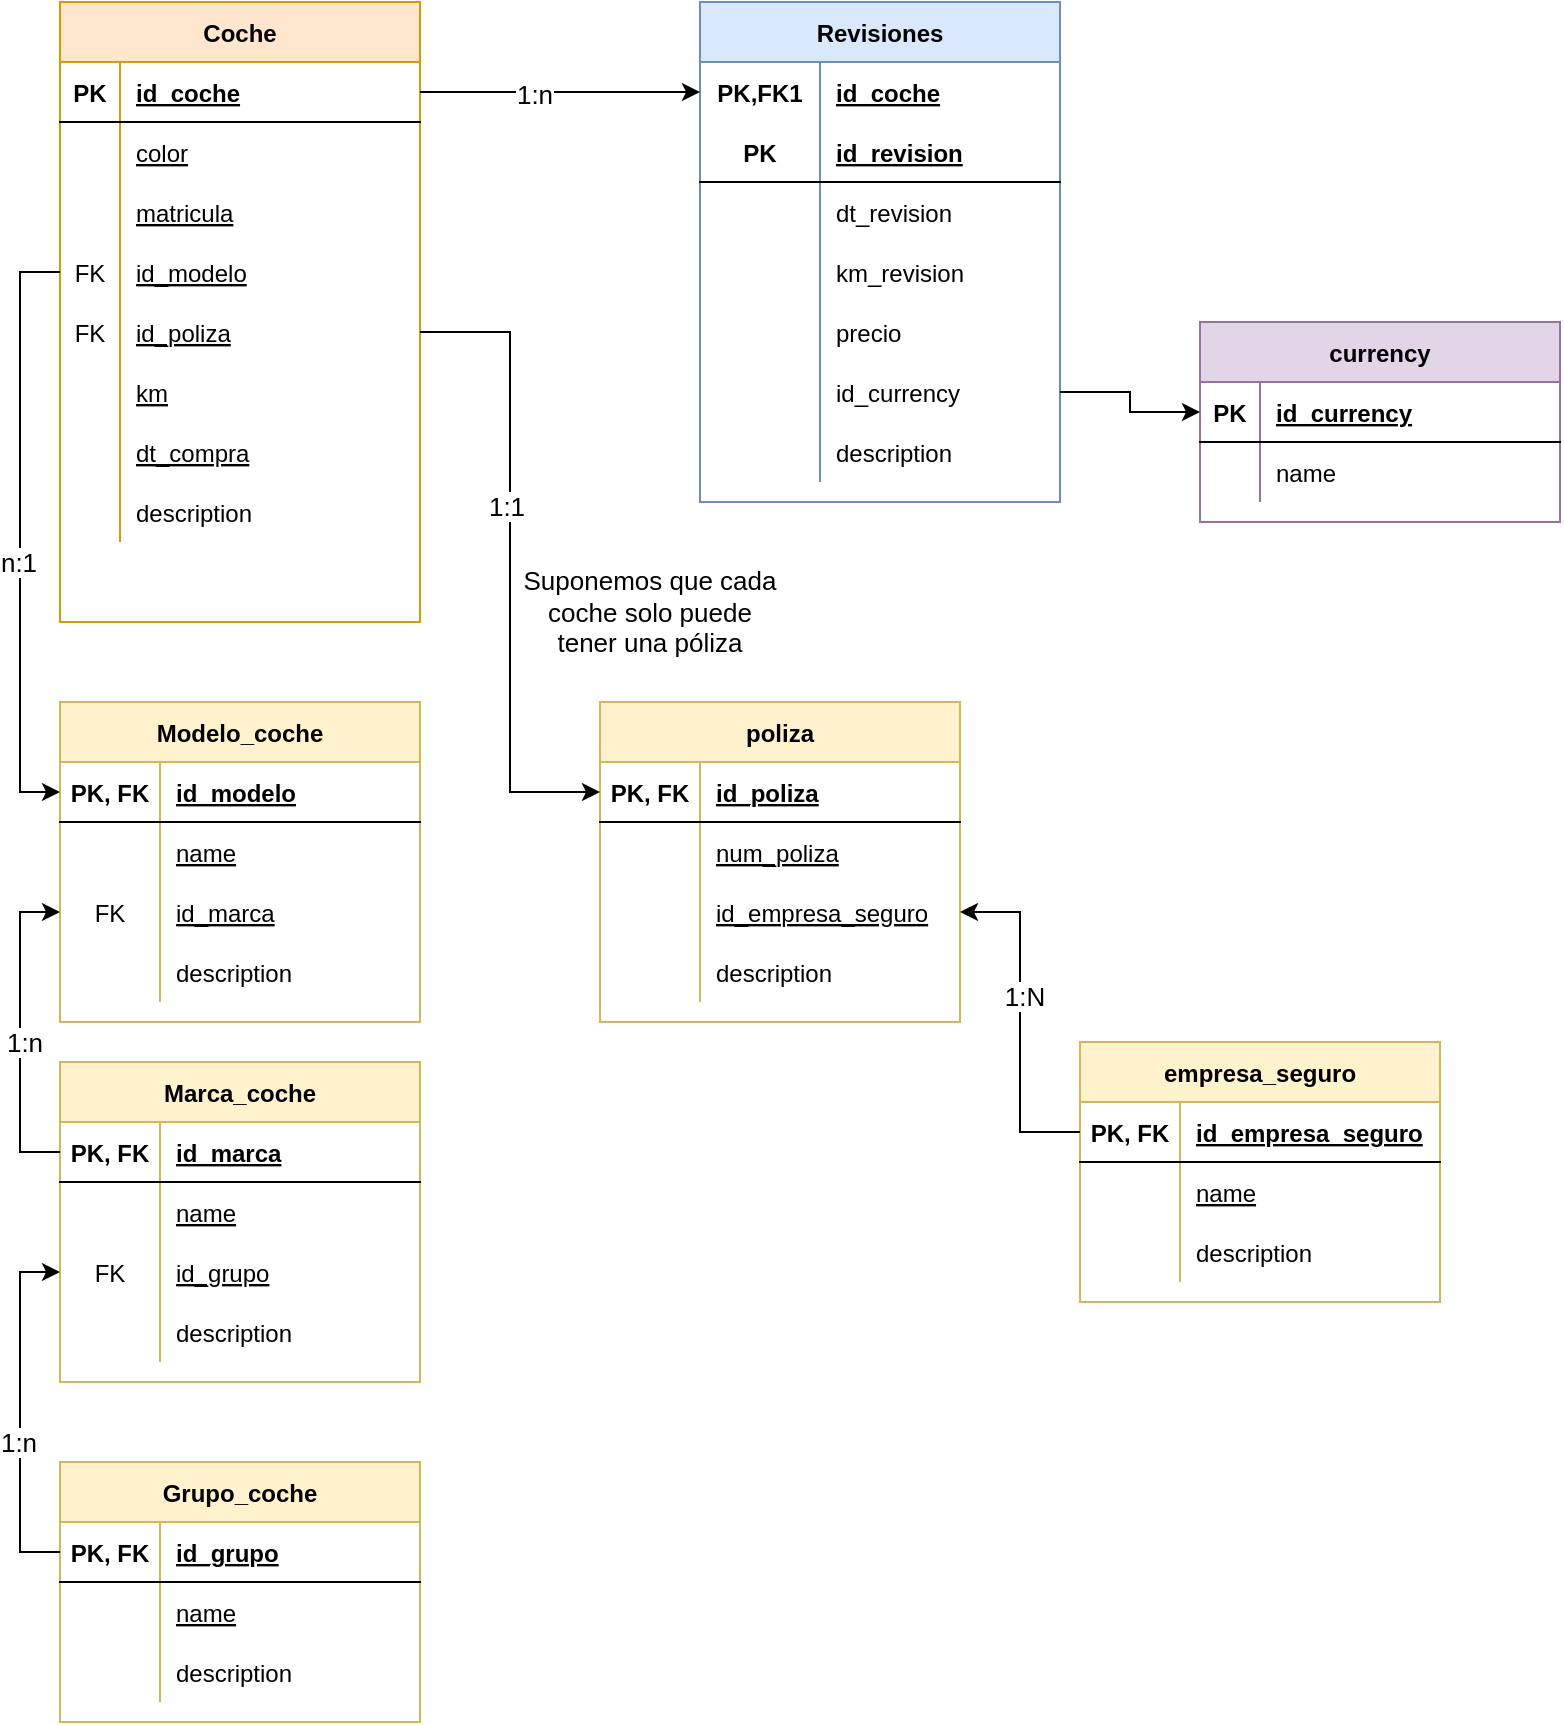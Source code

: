 <mxfile version="20.3.0" type="device"><diagram id="lhkYInXZwj5zZdjnJ1aO" name="Página-1"><mxGraphModel dx="1307" dy="2034" grid="1" gridSize="10" guides="1" tooltips="1" connect="1" arrows="1" fold="1" page="1" pageScale="1" pageWidth="827" pageHeight="1169" math="0" shadow="0"><root><mxCell id="0"/><mxCell id="1" parent="0"/><mxCell id="kGSjG7n8HZ2xrO1_sZ0C-1" value="Coche" style="shape=table;startSize=30;container=1;collapsible=1;childLayout=tableLayout;fixedRows=1;rowLines=0;fontStyle=1;align=center;resizeLast=1;fillColor=#ffe6cc;strokeColor=#d79b00;" parent="1" vertex="1"><mxGeometry x="70" y="-1070" width="180" height="310" as="geometry"/></mxCell><mxCell id="kGSjG7n8HZ2xrO1_sZ0C-2" value="" style="shape=tableRow;horizontal=0;startSize=0;swimlaneHead=0;swimlaneBody=0;fillColor=none;collapsible=0;dropTarget=0;points=[[0,0.5],[1,0.5]];portConstraint=eastwest;top=0;left=0;right=0;bottom=1;" parent="kGSjG7n8HZ2xrO1_sZ0C-1" vertex="1"><mxGeometry y="30" width="180" height="30" as="geometry"/></mxCell><mxCell id="kGSjG7n8HZ2xrO1_sZ0C-3" value="PK" style="shape=partialRectangle;connectable=0;fillColor=none;top=0;left=0;bottom=0;right=0;fontStyle=1;overflow=hidden;" parent="kGSjG7n8HZ2xrO1_sZ0C-2" vertex="1"><mxGeometry width="30" height="30" as="geometry"><mxRectangle width="30" height="30" as="alternateBounds"/></mxGeometry></mxCell><mxCell id="kGSjG7n8HZ2xrO1_sZ0C-4" value="id_coche" style="shape=partialRectangle;connectable=0;fillColor=none;top=0;left=0;bottom=0;right=0;align=left;spacingLeft=6;fontStyle=5;overflow=hidden;" parent="kGSjG7n8HZ2xrO1_sZ0C-2" vertex="1"><mxGeometry x="30" width="150" height="30" as="geometry"><mxRectangle width="150" height="30" as="alternateBounds"/></mxGeometry></mxCell><mxCell id="kGSjG7n8HZ2xrO1_sZ0C-5" value="" style="shape=tableRow;horizontal=0;startSize=0;swimlaneHead=0;swimlaneBody=0;fillColor=none;collapsible=0;dropTarget=0;points=[[0,0.5],[1,0.5]];portConstraint=eastwest;top=0;left=0;right=0;bottom=0;" parent="kGSjG7n8HZ2xrO1_sZ0C-1" vertex="1"><mxGeometry y="60" width="180" height="30" as="geometry"/></mxCell><mxCell id="kGSjG7n8HZ2xrO1_sZ0C-6" value="" style="shape=partialRectangle;connectable=0;fillColor=none;top=0;left=0;bottom=0;right=0;editable=1;overflow=hidden;" parent="kGSjG7n8HZ2xrO1_sZ0C-5" vertex="1"><mxGeometry width="30" height="30" as="geometry"><mxRectangle width="30" height="30" as="alternateBounds"/></mxGeometry></mxCell><mxCell id="kGSjG7n8HZ2xrO1_sZ0C-7" value="color" style="shape=partialRectangle;connectable=0;fillColor=none;top=0;left=0;bottom=0;right=0;align=left;spacingLeft=6;overflow=hidden;fontStyle=4" parent="kGSjG7n8HZ2xrO1_sZ0C-5" vertex="1"><mxGeometry x="30" width="150" height="30" as="geometry"><mxRectangle width="150" height="30" as="alternateBounds"/></mxGeometry></mxCell><mxCell id="kGSjG7n8HZ2xrO1_sZ0C-8" value="" style="shape=tableRow;horizontal=0;startSize=0;swimlaneHead=0;swimlaneBody=0;fillColor=none;collapsible=0;dropTarget=0;points=[[0,0.5],[1,0.5]];portConstraint=eastwest;top=0;left=0;right=0;bottom=0;" parent="kGSjG7n8HZ2xrO1_sZ0C-1" vertex="1"><mxGeometry y="90" width="180" height="30" as="geometry"/></mxCell><mxCell id="kGSjG7n8HZ2xrO1_sZ0C-9" value="" style="shape=partialRectangle;connectable=0;fillColor=none;top=0;left=0;bottom=0;right=0;editable=1;overflow=hidden;" parent="kGSjG7n8HZ2xrO1_sZ0C-8" vertex="1"><mxGeometry width="30" height="30" as="geometry"><mxRectangle width="30" height="30" as="alternateBounds"/></mxGeometry></mxCell><mxCell id="kGSjG7n8HZ2xrO1_sZ0C-10" value="matricula" style="shape=partialRectangle;connectable=0;fillColor=none;top=0;left=0;bottom=0;right=0;align=left;spacingLeft=6;overflow=hidden;fontStyle=4" parent="kGSjG7n8HZ2xrO1_sZ0C-8" vertex="1"><mxGeometry x="30" width="150" height="30" as="geometry"><mxRectangle width="150" height="30" as="alternateBounds"/></mxGeometry></mxCell><mxCell id="kGSjG7n8HZ2xrO1_sZ0C-27" value="" style="shape=tableRow;horizontal=0;startSize=0;swimlaneHead=0;swimlaneBody=0;fillColor=none;collapsible=0;dropTarget=0;points=[[0,0.5],[1,0.5]];portConstraint=eastwest;top=0;left=0;right=0;bottom=0;" parent="kGSjG7n8HZ2xrO1_sZ0C-1" vertex="1"><mxGeometry y="120" width="180" height="30" as="geometry"/></mxCell><mxCell id="kGSjG7n8HZ2xrO1_sZ0C-28" value="FK" style="shape=partialRectangle;connectable=0;fillColor=none;top=0;left=0;bottom=0;right=0;editable=1;overflow=hidden;" parent="kGSjG7n8HZ2xrO1_sZ0C-27" vertex="1"><mxGeometry width="30" height="30" as="geometry"><mxRectangle width="30" height="30" as="alternateBounds"/></mxGeometry></mxCell><mxCell id="kGSjG7n8HZ2xrO1_sZ0C-29" value="id_modelo" style="shape=partialRectangle;connectable=0;fillColor=none;top=0;left=0;bottom=0;right=0;align=left;spacingLeft=6;overflow=hidden;fontStyle=4" parent="kGSjG7n8HZ2xrO1_sZ0C-27" vertex="1"><mxGeometry x="30" width="150" height="30" as="geometry"><mxRectangle width="150" height="30" as="alternateBounds"/></mxGeometry></mxCell><mxCell id="kGSjG7n8HZ2xrO1_sZ0C-42" value="" style="shape=tableRow;horizontal=0;startSize=0;swimlaneHead=0;swimlaneBody=0;fillColor=none;collapsible=0;dropTarget=0;points=[[0,0.5],[1,0.5]];portConstraint=eastwest;top=0;left=0;right=0;bottom=0;" parent="kGSjG7n8HZ2xrO1_sZ0C-1" vertex="1"><mxGeometry y="150" width="180" height="30" as="geometry"/></mxCell><mxCell id="kGSjG7n8HZ2xrO1_sZ0C-43" value="FK" style="shape=partialRectangle;connectable=0;fillColor=none;top=0;left=0;bottom=0;right=0;editable=1;overflow=hidden;" parent="kGSjG7n8HZ2xrO1_sZ0C-42" vertex="1"><mxGeometry width="30" height="30" as="geometry"><mxRectangle width="30" height="30" as="alternateBounds"/></mxGeometry></mxCell><mxCell id="kGSjG7n8HZ2xrO1_sZ0C-44" value="id_poliza" style="shape=partialRectangle;connectable=0;fillColor=none;top=0;left=0;bottom=0;right=0;align=left;spacingLeft=6;overflow=hidden;fontStyle=4" parent="kGSjG7n8HZ2xrO1_sZ0C-42" vertex="1"><mxGeometry x="30" width="150" height="30" as="geometry"><mxRectangle width="150" height="30" as="alternateBounds"/></mxGeometry></mxCell><mxCell id="kGSjG7n8HZ2xrO1_sZ0C-30" value="" style="shape=tableRow;horizontal=0;startSize=0;swimlaneHead=0;swimlaneBody=0;fillColor=none;collapsible=0;dropTarget=0;points=[[0,0.5],[1,0.5]];portConstraint=eastwest;top=0;left=0;right=0;bottom=0;" parent="kGSjG7n8HZ2xrO1_sZ0C-1" vertex="1"><mxGeometry y="180" width="180" height="30" as="geometry"/></mxCell><mxCell id="kGSjG7n8HZ2xrO1_sZ0C-31" value="" style="shape=partialRectangle;connectable=0;fillColor=none;top=0;left=0;bottom=0;right=0;editable=1;overflow=hidden;" parent="kGSjG7n8HZ2xrO1_sZ0C-30" vertex="1"><mxGeometry width="30" height="30" as="geometry"><mxRectangle width="30" height="30" as="alternateBounds"/></mxGeometry></mxCell><mxCell id="kGSjG7n8HZ2xrO1_sZ0C-32" value="km" style="shape=partialRectangle;connectable=0;fillColor=none;top=0;left=0;bottom=0;right=0;align=left;spacingLeft=6;overflow=hidden;fontStyle=4" parent="kGSjG7n8HZ2xrO1_sZ0C-30" vertex="1"><mxGeometry x="30" width="150" height="30" as="geometry"><mxRectangle width="150" height="30" as="alternateBounds"/></mxGeometry></mxCell><mxCell id="kGSjG7n8HZ2xrO1_sZ0C-39" value="" style="shape=tableRow;horizontal=0;startSize=0;swimlaneHead=0;swimlaneBody=0;fillColor=none;collapsible=0;dropTarget=0;points=[[0,0.5],[1,0.5]];portConstraint=eastwest;top=0;left=0;right=0;bottom=0;" parent="kGSjG7n8HZ2xrO1_sZ0C-1" vertex="1"><mxGeometry y="210" width="180" height="30" as="geometry"/></mxCell><mxCell id="kGSjG7n8HZ2xrO1_sZ0C-40" value="" style="shape=partialRectangle;connectable=0;fillColor=none;top=0;left=0;bottom=0;right=0;editable=1;overflow=hidden;" parent="kGSjG7n8HZ2xrO1_sZ0C-39" vertex="1"><mxGeometry width="30" height="30" as="geometry"><mxRectangle width="30" height="30" as="alternateBounds"/></mxGeometry></mxCell><mxCell id="kGSjG7n8HZ2xrO1_sZ0C-41" value="dt_compra" style="shape=partialRectangle;connectable=0;fillColor=none;top=0;left=0;bottom=0;right=0;align=left;spacingLeft=6;overflow=hidden;fontStyle=4" parent="kGSjG7n8HZ2xrO1_sZ0C-39" vertex="1"><mxGeometry x="30" width="150" height="30" as="geometry"><mxRectangle width="150" height="30" as="alternateBounds"/></mxGeometry></mxCell><mxCell id="4wjG-vE1ir21VdSDeo_v-99" value="" style="shape=tableRow;horizontal=0;startSize=0;swimlaneHead=0;swimlaneBody=0;fillColor=none;collapsible=0;dropTarget=0;points=[[0,0.5],[1,0.5]];portConstraint=eastwest;top=0;left=0;right=0;bottom=0;" vertex="1" parent="kGSjG7n8HZ2xrO1_sZ0C-1"><mxGeometry y="240" width="180" height="30" as="geometry"/></mxCell><mxCell id="4wjG-vE1ir21VdSDeo_v-100" value="" style="shape=partialRectangle;connectable=0;fillColor=none;top=0;left=0;bottom=0;right=0;editable=1;overflow=hidden;" vertex="1" parent="4wjG-vE1ir21VdSDeo_v-99"><mxGeometry width="30" height="30" as="geometry"><mxRectangle width="30" height="30" as="alternateBounds"/></mxGeometry></mxCell><mxCell id="4wjG-vE1ir21VdSDeo_v-101" value="description" style="shape=partialRectangle;connectable=0;fillColor=none;top=0;left=0;bottom=0;right=0;align=left;spacingLeft=6;overflow=hidden;fontStyle=0" vertex="1" parent="4wjG-vE1ir21VdSDeo_v-99"><mxGeometry x="30" width="150" height="30" as="geometry"><mxRectangle width="150" height="30" as="alternateBounds"/></mxGeometry></mxCell><mxCell id="4wjG-vE1ir21VdSDeo_v-1" value="Revisiones" style="shape=table;startSize=30;container=1;collapsible=1;childLayout=tableLayout;fixedRows=1;rowLines=0;fontStyle=1;align=center;resizeLast=1;fillColor=#dae8fc;strokeColor=#6c8ebf;" vertex="1" parent="1"><mxGeometry x="390" y="-1070" width="180" height="250" as="geometry"/></mxCell><mxCell id="4wjG-vE1ir21VdSDeo_v-2" value="" style="shape=tableRow;horizontal=0;startSize=0;swimlaneHead=0;swimlaneBody=0;fillColor=none;collapsible=0;dropTarget=0;points=[[0,0.5],[1,0.5]];portConstraint=eastwest;top=0;left=0;right=0;bottom=0;" vertex="1" parent="4wjG-vE1ir21VdSDeo_v-1"><mxGeometry y="30" width="180" height="30" as="geometry"/></mxCell><mxCell id="4wjG-vE1ir21VdSDeo_v-3" value="PK,FK1" style="shape=partialRectangle;connectable=0;fillColor=none;top=0;left=0;bottom=0;right=0;fontStyle=1;overflow=hidden;" vertex="1" parent="4wjG-vE1ir21VdSDeo_v-2"><mxGeometry width="60" height="30" as="geometry"><mxRectangle width="60" height="30" as="alternateBounds"/></mxGeometry></mxCell><mxCell id="4wjG-vE1ir21VdSDeo_v-4" value="id_coche" style="shape=partialRectangle;connectable=0;fillColor=none;top=0;left=0;bottom=0;right=0;align=left;spacingLeft=6;fontStyle=5;overflow=hidden;" vertex="1" parent="4wjG-vE1ir21VdSDeo_v-2"><mxGeometry x="60" width="120" height="30" as="geometry"><mxRectangle width="120" height="30" as="alternateBounds"/></mxGeometry></mxCell><mxCell id="4wjG-vE1ir21VdSDeo_v-5" value="" style="shape=tableRow;horizontal=0;startSize=0;swimlaneHead=0;swimlaneBody=0;fillColor=none;collapsible=0;dropTarget=0;points=[[0,0.5],[1,0.5]];portConstraint=eastwest;top=0;left=0;right=0;bottom=1;" vertex="1" parent="4wjG-vE1ir21VdSDeo_v-1"><mxGeometry y="60" width="180" height="30" as="geometry"/></mxCell><mxCell id="4wjG-vE1ir21VdSDeo_v-6" value="PK" style="shape=partialRectangle;connectable=0;fillColor=none;top=0;left=0;bottom=0;right=0;fontStyle=1;overflow=hidden;" vertex="1" parent="4wjG-vE1ir21VdSDeo_v-5"><mxGeometry width="60" height="30" as="geometry"><mxRectangle width="60" height="30" as="alternateBounds"/></mxGeometry></mxCell><mxCell id="4wjG-vE1ir21VdSDeo_v-7" value="id_revision" style="shape=partialRectangle;connectable=0;fillColor=none;top=0;left=0;bottom=0;right=0;align=left;spacingLeft=6;fontStyle=5;overflow=hidden;" vertex="1" parent="4wjG-vE1ir21VdSDeo_v-5"><mxGeometry x="60" width="120" height="30" as="geometry"><mxRectangle width="120" height="30" as="alternateBounds"/></mxGeometry></mxCell><mxCell id="4wjG-vE1ir21VdSDeo_v-8" value="" style="shape=tableRow;horizontal=0;startSize=0;swimlaneHead=0;swimlaneBody=0;fillColor=none;collapsible=0;dropTarget=0;points=[[0,0.5],[1,0.5]];portConstraint=eastwest;top=0;left=0;right=0;bottom=0;" vertex="1" parent="4wjG-vE1ir21VdSDeo_v-1"><mxGeometry y="90" width="180" height="30" as="geometry"/></mxCell><mxCell id="4wjG-vE1ir21VdSDeo_v-9" value="" style="shape=partialRectangle;connectable=0;fillColor=none;top=0;left=0;bottom=0;right=0;editable=1;overflow=hidden;" vertex="1" parent="4wjG-vE1ir21VdSDeo_v-8"><mxGeometry width="60" height="30" as="geometry"><mxRectangle width="60" height="30" as="alternateBounds"/></mxGeometry></mxCell><mxCell id="4wjG-vE1ir21VdSDeo_v-10" value="dt_revision" style="shape=partialRectangle;connectable=0;fillColor=none;top=0;left=0;bottom=0;right=0;align=left;spacingLeft=6;overflow=hidden;" vertex="1" parent="4wjG-vE1ir21VdSDeo_v-8"><mxGeometry x="60" width="120" height="30" as="geometry"><mxRectangle width="120" height="30" as="alternateBounds"/></mxGeometry></mxCell><mxCell id="4wjG-vE1ir21VdSDeo_v-11" value="" style="shape=tableRow;horizontal=0;startSize=0;swimlaneHead=0;swimlaneBody=0;fillColor=none;collapsible=0;dropTarget=0;points=[[0,0.5],[1,0.5]];portConstraint=eastwest;top=0;left=0;right=0;bottom=0;" vertex="1" parent="4wjG-vE1ir21VdSDeo_v-1"><mxGeometry y="120" width="180" height="30" as="geometry"/></mxCell><mxCell id="4wjG-vE1ir21VdSDeo_v-12" value="" style="shape=partialRectangle;connectable=0;fillColor=none;top=0;left=0;bottom=0;right=0;editable=1;overflow=hidden;" vertex="1" parent="4wjG-vE1ir21VdSDeo_v-11"><mxGeometry width="60" height="30" as="geometry"><mxRectangle width="60" height="30" as="alternateBounds"/></mxGeometry></mxCell><mxCell id="4wjG-vE1ir21VdSDeo_v-13" value="km_revision" style="shape=partialRectangle;connectable=0;fillColor=none;top=0;left=0;bottom=0;right=0;align=left;spacingLeft=6;overflow=hidden;" vertex="1" parent="4wjG-vE1ir21VdSDeo_v-11"><mxGeometry x="60" width="120" height="30" as="geometry"><mxRectangle width="120" height="30" as="alternateBounds"/></mxGeometry></mxCell><mxCell id="4wjG-vE1ir21VdSDeo_v-46" value="" style="shape=tableRow;horizontal=0;startSize=0;swimlaneHead=0;swimlaneBody=0;fillColor=none;collapsible=0;dropTarget=0;points=[[0,0.5],[1,0.5]];portConstraint=eastwest;top=0;left=0;right=0;bottom=0;" vertex="1" parent="4wjG-vE1ir21VdSDeo_v-1"><mxGeometry y="150" width="180" height="30" as="geometry"/></mxCell><mxCell id="4wjG-vE1ir21VdSDeo_v-47" value="" style="shape=partialRectangle;connectable=0;fillColor=none;top=0;left=0;bottom=0;right=0;editable=1;overflow=hidden;" vertex="1" parent="4wjG-vE1ir21VdSDeo_v-46"><mxGeometry width="60" height="30" as="geometry"><mxRectangle width="60" height="30" as="alternateBounds"/></mxGeometry></mxCell><mxCell id="4wjG-vE1ir21VdSDeo_v-48" value="precio" style="shape=partialRectangle;connectable=0;fillColor=none;top=0;left=0;bottom=0;right=0;align=left;spacingLeft=6;overflow=hidden;" vertex="1" parent="4wjG-vE1ir21VdSDeo_v-46"><mxGeometry x="60" width="120" height="30" as="geometry"><mxRectangle width="120" height="30" as="alternateBounds"/></mxGeometry></mxCell><mxCell id="4wjG-vE1ir21VdSDeo_v-49" value="" style="shape=tableRow;horizontal=0;startSize=0;swimlaneHead=0;swimlaneBody=0;fillColor=none;collapsible=0;dropTarget=0;points=[[0,0.5],[1,0.5]];portConstraint=eastwest;top=0;left=0;right=0;bottom=0;" vertex="1" parent="4wjG-vE1ir21VdSDeo_v-1"><mxGeometry y="180" width="180" height="30" as="geometry"/></mxCell><mxCell id="4wjG-vE1ir21VdSDeo_v-50" value="" style="shape=partialRectangle;connectable=0;fillColor=none;top=0;left=0;bottom=0;right=0;editable=1;overflow=hidden;" vertex="1" parent="4wjG-vE1ir21VdSDeo_v-49"><mxGeometry width="60" height="30" as="geometry"><mxRectangle width="60" height="30" as="alternateBounds"/></mxGeometry></mxCell><mxCell id="4wjG-vE1ir21VdSDeo_v-51" value="id_currency" style="shape=partialRectangle;connectable=0;fillColor=none;top=0;left=0;bottom=0;right=0;align=left;spacingLeft=6;overflow=hidden;" vertex="1" parent="4wjG-vE1ir21VdSDeo_v-49"><mxGeometry x="60" width="120" height="30" as="geometry"><mxRectangle width="120" height="30" as="alternateBounds"/></mxGeometry></mxCell><mxCell id="4wjG-vE1ir21VdSDeo_v-117" value="" style="shape=tableRow;horizontal=0;startSize=0;swimlaneHead=0;swimlaneBody=0;fillColor=none;collapsible=0;dropTarget=0;points=[[0,0.5],[1,0.5]];portConstraint=eastwest;top=0;left=0;right=0;bottom=0;" vertex="1" parent="4wjG-vE1ir21VdSDeo_v-1"><mxGeometry y="210" width="180" height="30" as="geometry"/></mxCell><mxCell id="4wjG-vE1ir21VdSDeo_v-118" value="" style="shape=partialRectangle;connectable=0;fillColor=none;top=0;left=0;bottom=0;right=0;editable=1;overflow=hidden;" vertex="1" parent="4wjG-vE1ir21VdSDeo_v-117"><mxGeometry width="60" height="30" as="geometry"><mxRectangle width="60" height="30" as="alternateBounds"/></mxGeometry></mxCell><mxCell id="4wjG-vE1ir21VdSDeo_v-119" value="description" style="shape=partialRectangle;connectable=0;fillColor=none;top=0;left=0;bottom=0;right=0;align=left;spacingLeft=6;overflow=hidden;" vertex="1" parent="4wjG-vE1ir21VdSDeo_v-117"><mxGeometry x="60" width="120" height="30" as="geometry"><mxRectangle width="120" height="30" as="alternateBounds"/></mxGeometry></mxCell><mxCell id="4wjG-vE1ir21VdSDeo_v-14" value="Modelo_coche" style="shape=table;startSize=30;container=1;collapsible=1;childLayout=tableLayout;fixedRows=1;rowLines=0;fontStyle=1;align=center;resizeLast=1;fillColor=#fff2cc;strokeColor=#d6b656;" vertex="1" parent="1"><mxGeometry x="70" y="-720" width="180" height="160" as="geometry"/></mxCell><mxCell id="4wjG-vE1ir21VdSDeo_v-15" value="" style="shape=tableRow;horizontal=0;startSize=0;swimlaneHead=0;swimlaneBody=0;fillColor=none;collapsible=0;dropTarget=0;points=[[0,0.5],[1,0.5]];portConstraint=eastwest;top=0;left=0;right=0;bottom=1;" vertex="1" parent="4wjG-vE1ir21VdSDeo_v-14"><mxGeometry y="30" width="180" height="30" as="geometry"/></mxCell><mxCell id="4wjG-vE1ir21VdSDeo_v-16" value="PK, FK" style="shape=partialRectangle;connectable=0;fillColor=none;top=0;left=0;bottom=0;right=0;fontStyle=1;overflow=hidden;" vertex="1" parent="4wjG-vE1ir21VdSDeo_v-15"><mxGeometry width="50" height="30" as="geometry"><mxRectangle width="50" height="30" as="alternateBounds"/></mxGeometry></mxCell><mxCell id="4wjG-vE1ir21VdSDeo_v-17" value="id_modelo" style="shape=partialRectangle;connectable=0;fillColor=none;top=0;left=0;bottom=0;right=0;align=left;spacingLeft=6;fontStyle=5;overflow=hidden;" vertex="1" parent="4wjG-vE1ir21VdSDeo_v-15"><mxGeometry x="50" width="130" height="30" as="geometry"><mxRectangle width="130" height="30" as="alternateBounds"/></mxGeometry></mxCell><mxCell id="4wjG-vE1ir21VdSDeo_v-18" value="" style="shape=tableRow;horizontal=0;startSize=0;swimlaneHead=0;swimlaneBody=0;fillColor=none;collapsible=0;dropTarget=0;points=[[0,0.5],[1,0.5]];portConstraint=eastwest;top=0;left=0;right=0;bottom=0;" vertex="1" parent="4wjG-vE1ir21VdSDeo_v-14"><mxGeometry y="60" width="180" height="30" as="geometry"/></mxCell><mxCell id="4wjG-vE1ir21VdSDeo_v-19" value="" style="shape=partialRectangle;connectable=0;fillColor=none;top=0;left=0;bottom=0;right=0;editable=1;overflow=hidden;" vertex="1" parent="4wjG-vE1ir21VdSDeo_v-18"><mxGeometry width="50" height="30" as="geometry"><mxRectangle width="50" height="30" as="alternateBounds"/></mxGeometry></mxCell><mxCell id="4wjG-vE1ir21VdSDeo_v-20" value="name" style="shape=partialRectangle;connectable=0;fillColor=none;top=0;left=0;bottom=0;right=0;align=left;spacingLeft=6;overflow=hidden;fontStyle=4" vertex="1" parent="4wjG-vE1ir21VdSDeo_v-18"><mxGeometry x="50" width="130" height="30" as="geometry"><mxRectangle width="130" height="30" as="alternateBounds"/></mxGeometry></mxCell><mxCell id="4wjG-vE1ir21VdSDeo_v-21" value="" style="shape=tableRow;horizontal=0;startSize=0;swimlaneHead=0;swimlaneBody=0;fillColor=none;collapsible=0;dropTarget=0;points=[[0,0.5],[1,0.5]];portConstraint=eastwest;top=0;left=0;right=0;bottom=0;" vertex="1" parent="4wjG-vE1ir21VdSDeo_v-14"><mxGeometry y="90" width="180" height="30" as="geometry"/></mxCell><mxCell id="4wjG-vE1ir21VdSDeo_v-22" value="FK" style="shape=partialRectangle;connectable=0;fillColor=none;top=0;left=0;bottom=0;right=0;editable=1;overflow=hidden;" vertex="1" parent="4wjG-vE1ir21VdSDeo_v-21"><mxGeometry width="50" height="30" as="geometry"><mxRectangle width="50" height="30" as="alternateBounds"/></mxGeometry></mxCell><mxCell id="4wjG-vE1ir21VdSDeo_v-23" value="id_marca" style="shape=partialRectangle;connectable=0;fillColor=none;top=0;left=0;bottom=0;right=0;align=left;spacingLeft=6;overflow=hidden;fontStyle=4" vertex="1" parent="4wjG-vE1ir21VdSDeo_v-21"><mxGeometry x="50" width="130" height="30" as="geometry"><mxRectangle width="130" height="30" as="alternateBounds"/></mxGeometry></mxCell><mxCell id="4wjG-vE1ir21VdSDeo_v-63" value="" style="shape=tableRow;horizontal=0;startSize=0;swimlaneHead=0;swimlaneBody=0;fillColor=none;collapsible=0;dropTarget=0;points=[[0,0.5],[1,0.5]];portConstraint=eastwest;top=0;left=0;right=0;bottom=0;" vertex="1" parent="4wjG-vE1ir21VdSDeo_v-14"><mxGeometry y="120" width="180" height="30" as="geometry"/></mxCell><mxCell id="4wjG-vE1ir21VdSDeo_v-64" value="" style="shape=partialRectangle;connectable=0;fillColor=none;top=0;left=0;bottom=0;right=0;editable=1;overflow=hidden;" vertex="1" parent="4wjG-vE1ir21VdSDeo_v-63"><mxGeometry width="50" height="30" as="geometry"><mxRectangle width="50" height="30" as="alternateBounds"/></mxGeometry></mxCell><mxCell id="4wjG-vE1ir21VdSDeo_v-65" value="description" style="shape=partialRectangle;connectable=0;fillColor=none;top=0;left=0;bottom=0;right=0;align=left;spacingLeft=6;overflow=hidden;fontStyle=0" vertex="1" parent="4wjG-vE1ir21VdSDeo_v-63"><mxGeometry x="50" width="130" height="30" as="geometry"><mxRectangle width="130" height="30" as="alternateBounds"/></mxGeometry></mxCell><mxCell id="4wjG-vE1ir21VdSDeo_v-27" value="poliza" style="shape=table;startSize=30;container=1;collapsible=1;childLayout=tableLayout;fixedRows=1;rowLines=0;fontStyle=1;align=center;resizeLast=1;fillColor=#fff2cc;strokeColor=#d6b656;" vertex="1" parent="1"><mxGeometry x="340" y="-720" width="180" height="160" as="geometry"/></mxCell><mxCell id="4wjG-vE1ir21VdSDeo_v-28" value="" style="shape=tableRow;horizontal=0;startSize=0;swimlaneHead=0;swimlaneBody=0;fillColor=none;collapsible=0;dropTarget=0;points=[[0,0.5],[1,0.5]];portConstraint=eastwest;top=0;left=0;right=0;bottom=1;" vertex="1" parent="4wjG-vE1ir21VdSDeo_v-27"><mxGeometry y="30" width="180" height="30" as="geometry"/></mxCell><mxCell id="4wjG-vE1ir21VdSDeo_v-29" value="PK, FK" style="shape=partialRectangle;connectable=0;fillColor=none;top=0;left=0;bottom=0;right=0;fontStyle=1;overflow=hidden;" vertex="1" parent="4wjG-vE1ir21VdSDeo_v-28"><mxGeometry width="50" height="30" as="geometry"><mxRectangle width="50" height="30" as="alternateBounds"/></mxGeometry></mxCell><mxCell id="4wjG-vE1ir21VdSDeo_v-30" value="id_poliza" style="shape=partialRectangle;connectable=0;fillColor=none;top=0;left=0;bottom=0;right=0;align=left;spacingLeft=6;fontStyle=5;overflow=hidden;" vertex="1" parent="4wjG-vE1ir21VdSDeo_v-28"><mxGeometry x="50" width="130" height="30" as="geometry"><mxRectangle width="130" height="30" as="alternateBounds"/></mxGeometry></mxCell><mxCell id="4wjG-vE1ir21VdSDeo_v-31" value="" style="shape=tableRow;horizontal=0;startSize=0;swimlaneHead=0;swimlaneBody=0;fillColor=none;collapsible=0;dropTarget=0;points=[[0,0.5],[1,0.5]];portConstraint=eastwest;top=0;left=0;right=0;bottom=0;" vertex="1" parent="4wjG-vE1ir21VdSDeo_v-27"><mxGeometry y="60" width="180" height="30" as="geometry"/></mxCell><mxCell id="4wjG-vE1ir21VdSDeo_v-32" value="" style="shape=partialRectangle;connectable=0;fillColor=none;top=0;left=0;bottom=0;right=0;editable=1;overflow=hidden;" vertex="1" parent="4wjG-vE1ir21VdSDeo_v-31"><mxGeometry width="50" height="30" as="geometry"><mxRectangle width="50" height="30" as="alternateBounds"/></mxGeometry></mxCell><mxCell id="4wjG-vE1ir21VdSDeo_v-33" value="num_poliza" style="shape=partialRectangle;connectable=0;fillColor=none;top=0;left=0;bottom=0;right=0;align=left;spacingLeft=6;overflow=hidden;fontStyle=4" vertex="1" parent="4wjG-vE1ir21VdSDeo_v-31"><mxGeometry x="50" width="130" height="30" as="geometry"><mxRectangle width="130" height="30" as="alternateBounds"/></mxGeometry></mxCell><mxCell id="4wjG-vE1ir21VdSDeo_v-112" value="" style="shape=tableRow;horizontal=0;startSize=0;swimlaneHead=0;swimlaneBody=0;fillColor=none;collapsible=0;dropTarget=0;points=[[0,0.5],[1,0.5]];portConstraint=eastwest;top=0;left=0;right=0;bottom=0;" vertex="1" parent="4wjG-vE1ir21VdSDeo_v-27"><mxGeometry y="90" width="180" height="30" as="geometry"/></mxCell><mxCell id="4wjG-vE1ir21VdSDeo_v-113" value="" style="shape=partialRectangle;connectable=0;fillColor=none;top=0;left=0;bottom=0;right=0;editable=1;overflow=hidden;" vertex="1" parent="4wjG-vE1ir21VdSDeo_v-112"><mxGeometry width="50" height="30" as="geometry"><mxRectangle width="50" height="30" as="alternateBounds"/></mxGeometry></mxCell><mxCell id="4wjG-vE1ir21VdSDeo_v-114" value="id_empresa_seguro" style="shape=partialRectangle;connectable=0;fillColor=none;top=0;left=0;bottom=0;right=0;align=left;spacingLeft=6;overflow=hidden;fontStyle=4" vertex="1" parent="4wjG-vE1ir21VdSDeo_v-112"><mxGeometry x="50" width="130" height="30" as="geometry"><mxRectangle width="130" height="30" as="alternateBounds"/></mxGeometry></mxCell><mxCell id="4wjG-vE1ir21VdSDeo_v-34" value="" style="shape=tableRow;horizontal=0;startSize=0;swimlaneHead=0;swimlaneBody=0;fillColor=none;collapsible=0;dropTarget=0;points=[[0,0.5],[1,0.5]];portConstraint=eastwest;top=0;left=0;right=0;bottom=0;" vertex="1" parent="4wjG-vE1ir21VdSDeo_v-27"><mxGeometry y="120" width="180" height="30" as="geometry"/></mxCell><mxCell id="4wjG-vE1ir21VdSDeo_v-35" value="" style="shape=partialRectangle;connectable=0;fillColor=none;top=0;left=0;bottom=0;right=0;editable=1;overflow=hidden;" vertex="1" parent="4wjG-vE1ir21VdSDeo_v-34"><mxGeometry width="50" height="30" as="geometry"><mxRectangle width="50" height="30" as="alternateBounds"/></mxGeometry></mxCell><mxCell id="4wjG-vE1ir21VdSDeo_v-36" value="description" style="shape=partialRectangle;connectable=0;fillColor=none;top=0;left=0;bottom=0;right=0;align=left;spacingLeft=6;overflow=hidden;" vertex="1" parent="4wjG-vE1ir21VdSDeo_v-34"><mxGeometry x="50" width="130" height="30" as="geometry"><mxRectangle width="130" height="30" as="alternateBounds"/></mxGeometry></mxCell><mxCell id="4wjG-vE1ir21VdSDeo_v-40" style="edgeStyle=orthogonalEdgeStyle;rounded=0;orthogonalLoop=1;jettySize=auto;html=1;entryX=0;entryY=0.5;entryDx=0;entryDy=0;" edge="1" parent="1" source="kGSjG7n8HZ2xrO1_sZ0C-27" target="4wjG-vE1ir21VdSDeo_v-15"><mxGeometry relative="1" as="geometry"/></mxCell><mxCell id="4wjG-vE1ir21VdSDeo_v-43" value="n:1" style="edgeLabel;html=1;align=center;verticalAlign=middle;resizable=0;points=[];fontSize=13;" vertex="1" connectable="0" parent="4wjG-vE1ir21VdSDeo_v-40"><mxGeometry x="0.1" y="-1" relative="1" as="geometry"><mxPoint as="offset"/></mxGeometry></mxCell><mxCell id="4wjG-vE1ir21VdSDeo_v-41" style="edgeStyle=orthogonalEdgeStyle;rounded=0;orthogonalLoop=1;jettySize=auto;html=1;entryX=0;entryY=0.5;entryDx=0;entryDy=0;" edge="1" parent="1" source="kGSjG7n8HZ2xrO1_sZ0C-42" target="4wjG-vE1ir21VdSDeo_v-28"><mxGeometry relative="1" as="geometry"/></mxCell><mxCell id="4wjG-vE1ir21VdSDeo_v-42" value="&lt;font style=&quot;font-size: 13px;&quot;&gt;1:1&lt;/font&gt;" style="edgeLabel;html=1;align=center;verticalAlign=middle;resizable=0;points=[];" vertex="1" connectable="0" parent="4wjG-vE1ir21VdSDeo_v-41"><mxGeometry x="-0.175" y="-2" relative="1" as="geometry"><mxPoint as="offset"/></mxGeometry></mxCell><mxCell id="4wjG-vE1ir21VdSDeo_v-44" style="edgeStyle=orthogonalEdgeStyle;rounded=0;orthogonalLoop=1;jettySize=auto;html=1;entryX=0;entryY=0.5;entryDx=0;entryDy=0;fontSize=13;" edge="1" parent="1" source="kGSjG7n8HZ2xrO1_sZ0C-2" target="4wjG-vE1ir21VdSDeo_v-2"><mxGeometry relative="1" as="geometry"/></mxCell><mxCell id="4wjG-vE1ir21VdSDeo_v-45" value="1:n" style="edgeLabel;html=1;align=center;verticalAlign=middle;resizable=0;points=[];fontSize=13;" vertex="1" connectable="0" parent="4wjG-vE1ir21VdSDeo_v-44"><mxGeometry x="-0.186" y="-1" relative="1" as="geometry"><mxPoint as="offset"/></mxGeometry></mxCell><mxCell id="4wjG-vE1ir21VdSDeo_v-52" value="currency" style="shape=table;startSize=30;container=1;collapsible=1;childLayout=tableLayout;fixedRows=1;rowLines=0;fontStyle=1;align=center;resizeLast=1;fillColor=#e1d5e7;strokeColor=#9673a6;" vertex="1" parent="1"><mxGeometry x="640" y="-910" width="180" height="100" as="geometry"/></mxCell><mxCell id="4wjG-vE1ir21VdSDeo_v-53" value="" style="shape=tableRow;horizontal=0;startSize=0;swimlaneHead=0;swimlaneBody=0;fillColor=none;collapsible=0;dropTarget=0;points=[[0,0.5],[1,0.5]];portConstraint=eastwest;top=0;left=0;right=0;bottom=1;" vertex="1" parent="4wjG-vE1ir21VdSDeo_v-52"><mxGeometry y="30" width="180" height="30" as="geometry"/></mxCell><mxCell id="4wjG-vE1ir21VdSDeo_v-54" value="PK" style="shape=partialRectangle;connectable=0;fillColor=none;top=0;left=0;bottom=0;right=0;fontStyle=1;overflow=hidden;" vertex="1" parent="4wjG-vE1ir21VdSDeo_v-53"><mxGeometry width="30" height="30" as="geometry"><mxRectangle width="30" height="30" as="alternateBounds"/></mxGeometry></mxCell><mxCell id="4wjG-vE1ir21VdSDeo_v-55" value="id_currency" style="shape=partialRectangle;connectable=0;fillColor=none;top=0;left=0;bottom=0;right=0;align=left;spacingLeft=6;fontStyle=5;overflow=hidden;" vertex="1" parent="4wjG-vE1ir21VdSDeo_v-53"><mxGeometry x="30" width="150" height="30" as="geometry"><mxRectangle width="150" height="30" as="alternateBounds"/></mxGeometry></mxCell><mxCell id="4wjG-vE1ir21VdSDeo_v-56" value="" style="shape=tableRow;horizontal=0;startSize=0;swimlaneHead=0;swimlaneBody=0;fillColor=none;collapsible=0;dropTarget=0;points=[[0,0.5],[1,0.5]];portConstraint=eastwest;top=0;left=0;right=0;bottom=0;" vertex="1" parent="4wjG-vE1ir21VdSDeo_v-52"><mxGeometry y="60" width="180" height="30" as="geometry"/></mxCell><mxCell id="4wjG-vE1ir21VdSDeo_v-57" value="" style="shape=partialRectangle;connectable=0;fillColor=none;top=0;left=0;bottom=0;right=0;editable=1;overflow=hidden;" vertex="1" parent="4wjG-vE1ir21VdSDeo_v-56"><mxGeometry width="30" height="30" as="geometry"><mxRectangle width="30" height="30" as="alternateBounds"/></mxGeometry></mxCell><mxCell id="4wjG-vE1ir21VdSDeo_v-58" value="name" style="shape=partialRectangle;connectable=0;fillColor=none;top=0;left=0;bottom=0;right=0;align=left;spacingLeft=6;overflow=hidden;fontStyle=0" vertex="1" parent="4wjG-vE1ir21VdSDeo_v-56"><mxGeometry x="30" width="150" height="30" as="geometry"><mxRectangle width="150" height="30" as="alternateBounds"/></mxGeometry></mxCell><mxCell id="4wjG-vE1ir21VdSDeo_v-62" style="edgeStyle=orthogonalEdgeStyle;rounded=0;orthogonalLoop=1;jettySize=auto;html=1;entryX=0;entryY=0.5;entryDx=0;entryDy=0;fontSize=13;" edge="1" parent="1" source="4wjG-vE1ir21VdSDeo_v-49" target="4wjG-vE1ir21VdSDeo_v-53"><mxGeometry relative="1" as="geometry"/></mxCell><mxCell id="4wjG-vE1ir21VdSDeo_v-66" value="Marca_coche" style="shape=table;startSize=30;container=1;collapsible=1;childLayout=tableLayout;fixedRows=1;rowLines=0;fontStyle=1;align=center;resizeLast=1;fillColor=#fff2cc;strokeColor=#d6b656;" vertex="1" parent="1"><mxGeometry x="70" y="-540" width="180" height="160" as="geometry"/></mxCell><mxCell id="4wjG-vE1ir21VdSDeo_v-67" value="" style="shape=tableRow;horizontal=0;startSize=0;swimlaneHead=0;swimlaneBody=0;fillColor=none;collapsible=0;dropTarget=0;points=[[0,0.5],[1,0.5]];portConstraint=eastwest;top=0;left=0;right=0;bottom=1;" vertex="1" parent="4wjG-vE1ir21VdSDeo_v-66"><mxGeometry y="30" width="180" height="30" as="geometry"/></mxCell><mxCell id="4wjG-vE1ir21VdSDeo_v-68" value="PK, FK" style="shape=partialRectangle;connectable=0;fillColor=none;top=0;left=0;bottom=0;right=0;fontStyle=1;overflow=hidden;" vertex="1" parent="4wjG-vE1ir21VdSDeo_v-67"><mxGeometry width="50" height="30" as="geometry"><mxRectangle width="50" height="30" as="alternateBounds"/></mxGeometry></mxCell><mxCell id="4wjG-vE1ir21VdSDeo_v-69" value="id_marca" style="shape=partialRectangle;connectable=0;fillColor=none;top=0;left=0;bottom=0;right=0;align=left;spacingLeft=6;fontStyle=5;overflow=hidden;" vertex="1" parent="4wjG-vE1ir21VdSDeo_v-67"><mxGeometry x="50" width="130" height="30" as="geometry"><mxRectangle width="130" height="30" as="alternateBounds"/></mxGeometry></mxCell><mxCell id="4wjG-vE1ir21VdSDeo_v-70" value="" style="shape=tableRow;horizontal=0;startSize=0;swimlaneHead=0;swimlaneBody=0;fillColor=none;collapsible=0;dropTarget=0;points=[[0,0.5],[1,0.5]];portConstraint=eastwest;top=0;left=0;right=0;bottom=0;" vertex="1" parent="4wjG-vE1ir21VdSDeo_v-66"><mxGeometry y="60" width="180" height="30" as="geometry"/></mxCell><mxCell id="4wjG-vE1ir21VdSDeo_v-71" value="" style="shape=partialRectangle;connectable=0;fillColor=none;top=0;left=0;bottom=0;right=0;editable=1;overflow=hidden;" vertex="1" parent="4wjG-vE1ir21VdSDeo_v-70"><mxGeometry width="50" height="30" as="geometry"><mxRectangle width="50" height="30" as="alternateBounds"/></mxGeometry></mxCell><mxCell id="4wjG-vE1ir21VdSDeo_v-72" value="name" style="shape=partialRectangle;connectable=0;fillColor=none;top=0;left=0;bottom=0;right=0;align=left;spacingLeft=6;overflow=hidden;fontStyle=4" vertex="1" parent="4wjG-vE1ir21VdSDeo_v-70"><mxGeometry x="50" width="130" height="30" as="geometry"><mxRectangle width="130" height="30" as="alternateBounds"/></mxGeometry></mxCell><mxCell id="4wjG-vE1ir21VdSDeo_v-79" value="" style="shape=tableRow;horizontal=0;startSize=0;swimlaneHead=0;swimlaneBody=0;fillColor=none;collapsible=0;dropTarget=0;points=[[0,0.5],[1,0.5]];portConstraint=eastwest;top=0;left=0;right=0;bottom=0;" vertex="1" parent="4wjG-vE1ir21VdSDeo_v-66"><mxGeometry y="90" width="180" height="30" as="geometry"/></mxCell><mxCell id="4wjG-vE1ir21VdSDeo_v-80" value="FK" style="shape=partialRectangle;connectable=0;fillColor=none;top=0;left=0;bottom=0;right=0;editable=1;overflow=hidden;" vertex="1" parent="4wjG-vE1ir21VdSDeo_v-79"><mxGeometry width="50" height="30" as="geometry"><mxRectangle width="50" height="30" as="alternateBounds"/></mxGeometry></mxCell><mxCell id="4wjG-vE1ir21VdSDeo_v-81" value="id_grupo" style="shape=partialRectangle;connectable=0;fillColor=none;top=0;left=0;bottom=0;right=0;align=left;spacingLeft=6;overflow=hidden;fontStyle=4" vertex="1" parent="4wjG-vE1ir21VdSDeo_v-79"><mxGeometry x="50" width="130" height="30" as="geometry"><mxRectangle width="130" height="30" as="alternateBounds"/></mxGeometry></mxCell><mxCell id="4wjG-vE1ir21VdSDeo_v-76" value="" style="shape=tableRow;horizontal=0;startSize=0;swimlaneHead=0;swimlaneBody=0;fillColor=none;collapsible=0;dropTarget=0;points=[[0,0.5],[1,0.5]];portConstraint=eastwest;top=0;left=0;right=0;bottom=0;" vertex="1" parent="4wjG-vE1ir21VdSDeo_v-66"><mxGeometry y="120" width="180" height="30" as="geometry"/></mxCell><mxCell id="4wjG-vE1ir21VdSDeo_v-77" value="" style="shape=partialRectangle;connectable=0;fillColor=none;top=0;left=0;bottom=0;right=0;editable=1;overflow=hidden;" vertex="1" parent="4wjG-vE1ir21VdSDeo_v-76"><mxGeometry width="50" height="30" as="geometry"><mxRectangle width="50" height="30" as="alternateBounds"/></mxGeometry></mxCell><mxCell id="4wjG-vE1ir21VdSDeo_v-78" value="description" style="shape=partialRectangle;connectable=0;fillColor=none;top=0;left=0;bottom=0;right=0;align=left;spacingLeft=6;overflow=hidden;fontStyle=0" vertex="1" parent="4wjG-vE1ir21VdSDeo_v-76"><mxGeometry x="50" width="130" height="30" as="geometry"><mxRectangle width="130" height="30" as="alternateBounds"/></mxGeometry></mxCell><mxCell id="4wjG-vE1ir21VdSDeo_v-82" value="Grupo_coche" style="shape=table;startSize=30;container=1;collapsible=1;childLayout=tableLayout;fixedRows=1;rowLines=0;fontStyle=1;align=center;resizeLast=1;fillColor=#fff2cc;strokeColor=#d6b656;" vertex="1" parent="1"><mxGeometry x="70" y="-340" width="180" height="130" as="geometry"/></mxCell><mxCell id="4wjG-vE1ir21VdSDeo_v-83" value="" style="shape=tableRow;horizontal=0;startSize=0;swimlaneHead=0;swimlaneBody=0;fillColor=none;collapsible=0;dropTarget=0;points=[[0,0.5],[1,0.5]];portConstraint=eastwest;top=0;left=0;right=0;bottom=1;" vertex="1" parent="4wjG-vE1ir21VdSDeo_v-82"><mxGeometry y="30" width="180" height="30" as="geometry"/></mxCell><mxCell id="4wjG-vE1ir21VdSDeo_v-84" value="PK, FK" style="shape=partialRectangle;connectable=0;fillColor=none;top=0;left=0;bottom=0;right=0;fontStyle=1;overflow=hidden;" vertex="1" parent="4wjG-vE1ir21VdSDeo_v-83"><mxGeometry width="50" height="30" as="geometry"><mxRectangle width="50" height="30" as="alternateBounds"/></mxGeometry></mxCell><mxCell id="4wjG-vE1ir21VdSDeo_v-85" value="id_grupo" style="shape=partialRectangle;connectable=0;fillColor=none;top=0;left=0;bottom=0;right=0;align=left;spacingLeft=6;fontStyle=5;overflow=hidden;" vertex="1" parent="4wjG-vE1ir21VdSDeo_v-83"><mxGeometry x="50" width="130" height="30" as="geometry"><mxRectangle width="130" height="30" as="alternateBounds"/></mxGeometry></mxCell><mxCell id="4wjG-vE1ir21VdSDeo_v-86" value="" style="shape=tableRow;horizontal=0;startSize=0;swimlaneHead=0;swimlaneBody=0;fillColor=none;collapsible=0;dropTarget=0;points=[[0,0.5],[1,0.5]];portConstraint=eastwest;top=0;left=0;right=0;bottom=0;" vertex="1" parent="4wjG-vE1ir21VdSDeo_v-82"><mxGeometry y="60" width="180" height="30" as="geometry"/></mxCell><mxCell id="4wjG-vE1ir21VdSDeo_v-87" value="" style="shape=partialRectangle;connectable=0;fillColor=none;top=0;left=0;bottom=0;right=0;editable=1;overflow=hidden;" vertex="1" parent="4wjG-vE1ir21VdSDeo_v-86"><mxGeometry width="50" height="30" as="geometry"><mxRectangle width="50" height="30" as="alternateBounds"/></mxGeometry></mxCell><mxCell id="4wjG-vE1ir21VdSDeo_v-88" value="name" style="shape=partialRectangle;connectable=0;fillColor=none;top=0;left=0;bottom=0;right=0;align=left;spacingLeft=6;overflow=hidden;fontStyle=4" vertex="1" parent="4wjG-vE1ir21VdSDeo_v-86"><mxGeometry x="50" width="130" height="30" as="geometry"><mxRectangle width="130" height="30" as="alternateBounds"/></mxGeometry></mxCell><mxCell id="4wjG-vE1ir21VdSDeo_v-92" value="" style="shape=tableRow;horizontal=0;startSize=0;swimlaneHead=0;swimlaneBody=0;fillColor=none;collapsible=0;dropTarget=0;points=[[0,0.5],[1,0.5]];portConstraint=eastwest;top=0;left=0;right=0;bottom=0;" vertex="1" parent="4wjG-vE1ir21VdSDeo_v-82"><mxGeometry y="90" width="180" height="30" as="geometry"/></mxCell><mxCell id="4wjG-vE1ir21VdSDeo_v-93" value="" style="shape=partialRectangle;connectable=0;fillColor=none;top=0;left=0;bottom=0;right=0;editable=1;overflow=hidden;" vertex="1" parent="4wjG-vE1ir21VdSDeo_v-92"><mxGeometry width="50" height="30" as="geometry"><mxRectangle width="50" height="30" as="alternateBounds"/></mxGeometry></mxCell><mxCell id="4wjG-vE1ir21VdSDeo_v-94" value="description" style="shape=partialRectangle;connectable=0;fillColor=none;top=0;left=0;bottom=0;right=0;align=left;spacingLeft=6;overflow=hidden;fontStyle=0" vertex="1" parent="4wjG-vE1ir21VdSDeo_v-92"><mxGeometry x="50" width="130" height="30" as="geometry"><mxRectangle width="130" height="30" as="alternateBounds"/></mxGeometry></mxCell><mxCell id="4wjG-vE1ir21VdSDeo_v-95" style="edgeStyle=orthogonalEdgeStyle;rounded=0;orthogonalLoop=1;jettySize=auto;html=1;entryX=0;entryY=0.5;entryDx=0;entryDy=0;fontSize=13;" edge="1" parent="1" source="4wjG-vE1ir21VdSDeo_v-83" target="4wjG-vE1ir21VdSDeo_v-79"><mxGeometry relative="1" as="geometry"/></mxCell><mxCell id="4wjG-vE1ir21VdSDeo_v-96" value="1:n" style="edgeLabel;html=1;align=center;verticalAlign=middle;resizable=0;points=[];fontSize=13;" vertex="1" connectable="0" parent="4wjG-vE1ir21VdSDeo_v-95"><mxGeometry x="-0.167" y="1" relative="1" as="geometry"><mxPoint as="offset"/></mxGeometry></mxCell><mxCell id="4wjG-vE1ir21VdSDeo_v-97" style="edgeStyle=orthogonalEdgeStyle;rounded=0;orthogonalLoop=1;jettySize=auto;html=1;exitX=0;exitY=0.5;exitDx=0;exitDy=0;entryX=0;entryY=0.5;entryDx=0;entryDy=0;fontSize=13;" edge="1" parent="1" source="4wjG-vE1ir21VdSDeo_v-67" target="4wjG-vE1ir21VdSDeo_v-21"><mxGeometry relative="1" as="geometry"/></mxCell><mxCell id="4wjG-vE1ir21VdSDeo_v-98" value="1:n" style="edgeLabel;html=1;align=center;verticalAlign=middle;resizable=0;points=[];fontSize=13;" vertex="1" connectable="0" parent="4wjG-vE1ir21VdSDeo_v-97"><mxGeometry x="-0.35" y="-2" relative="1" as="geometry"><mxPoint y="-23" as="offset"/></mxGeometry></mxCell><mxCell id="4wjG-vE1ir21VdSDeo_v-102" value="empresa_seguro" style="shape=table;startSize=30;container=1;collapsible=1;childLayout=tableLayout;fixedRows=1;rowLines=0;fontStyle=1;align=center;resizeLast=1;fillColor=#fff2cc;strokeColor=#d6b656;" vertex="1" parent="1"><mxGeometry x="580" y="-550" width="180" height="130" as="geometry"/></mxCell><mxCell id="4wjG-vE1ir21VdSDeo_v-103" value="" style="shape=tableRow;horizontal=0;startSize=0;swimlaneHead=0;swimlaneBody=0;fillColor=none;collapsible=0;dropTarget=0;points=[[0,0.5],[1,0.5]];portConstraint=eastwest;top=0;left=0;right=0;bottom=1;" vertex="1" parent="4wjG-vE1ir21VdSDeo_v-102"><mxGeometry y="30" width="180" height="30" as="geometry"/></mxCell><mxCell id="4wjG-vE1ir21VdSDeo_v-104" value="PK, FK" style="shape=partialRectangle;connectable=0;fillColor=none;top=0;left=0;bottom=0;right=0;fontStyle=1;overflow=hidden;" vertex="1" parent="4wjG-vE1ir21VdSDeo_v-103"><mxGeometry width="50" height="30" as="geometry"><mxRectangle width="50" height="30" as="alternateBounds"/></mxGeometry></mxCell><mxCell id="4wjG-vE1ir21VdSDeo_v-105" value="id_empresa_seguro" style="shape=partialRectangle;connectable=0;fillColor=none;top=0;left=0;bottom=0;right=0;align=left;spacingLeft=6;fontStyle=5;overflow=hidden;" vertex="1" parent="4wjG-vE1ir21VdSDeo_v-103"><mxGeometry x="50" width="130" height="30" as="geometry"><mxRectangle width="130" height="30" as="alternateBounds"/></mxGeometry></mxCell><mxCell id="4wjG-vE1ir21VdSDeo_v-106" value="" style="shape=tableRow;horizontal=0;startSize=0;swimlaneHead=0;swimlaneBody=0;fillColor=none;collapsible=0;dropTarget=0;points=[[0,0.5],[1,0.5]];portConstraint=eastwest;top=0;left=0;right=0;bottom=0;" vertex="1" parent="4wjG-vE1ir21VdSDeo_v-102"><mxGeometry y="60" width="180" height="30" as="geometry"/></mxCell><mxCell id="4wjG-vE1ir21VdSDeo_v-107" value="" style="shape=partialRectangle;connectable=0;fillColor=none;top=0;left=0;bottom=0;right=0;editable=1;overflow=hidden;" vertex="1" parent="4wjG-vE1ir21VdSDeo_v-106"><mxGeometry width="50" height="30" as="geometry"><mxRectangle width="50" height="30" as="alternateBounds"/></mxGeometry></mxCell><mxCell id="4wjG-vE1ir21VdSDeo_v-108" value="name" style="shape=partialRectangle;connectable=0;fillColor=none;top=0;left=0;bottom=0;right=0;align=left;spacingLeft=6;overflow=hidden;fontStyle=4" vertex="1" parent="4wjG-vE1ir21VdSDeo_v-106"><mxGeometry x="50" width="130" height="30" as="geometry"><mxRectangle width="130" height="30" as="alternateBounds"/></mxGeometry></mxCell><mxCell id="4wjG-vE1ir21VdSDeo_v-109" value="" style="shape=tableRow;horizontal=0;startSize=0;swimlaneHead=0;swimlaneBody=0;fillColor=none;collapsible=0;dropTarget=0;points=[[0,0.5],[1,0.5]];portConstraint=eastwest;top=0;left=0;right=0;bottom=0;" vertex="1" parent="4wjG-vE1ir21VdSDeo_v-102"><mxGeometry y="90" width="180" height="30" as="geometry"/></mxCell><mxCell id="4wjG-vE1ir21VdSDeo_v-110" value="" style="shape=partialRectangle;connectable=0;fillColor=none;top=0;left=0;bottom=0;right=0;editable=1;overflow=hidden;" vertex="1" parent="4wjG-vE1ir21VdSDeo_v-109"><mxGeometry width="50" height="30" as="geometry"><mxRectangle width="50" height="30" as="alternateBounds"/></mxGeometry></mxCell><mxCell id="4wjG-vE1ir21VdSDeo_v-111" value="description" style="shape=partialRectangle;connectable=0;fillColor=none;top=0;left=0;bottom=0;right=0;align=left;spacingLeft=6;overflow=hidden;" vertex="1" parent="4wjG-vE1ir21VdSDeo_v-109"><mxGeometry x="50" width="130" height="30" as="geometry"><mxRectangle width="130" height="30" as="alternateBounds"/></mxGeometry></mxCell><mxCell id="4wjG-vE1ir21VdSDeo_v-115" style="edgeStyle=orthogonalEdgeStyle;rounded=0;orthogonalLoop=1;jettySize=auto;html=1;fontSize=13;" edge="1" parent="1" source="4wjG-vE1ir21VdSDeo_v-103" target="4wjG-vE1ir21VdSDeo_v-112"><mxGeometry relative="1" as="geometry"/></mxCell><mxCell id="4wjG-vE1ir21VdSDeo_v-116" value="1:N" style="edgeLabel;html=1;align=center;verticalAlign=middle;resizable=0;points=[];fontSize=13;" vertex="1" connectable="0" parent="4wjG-vE1ir21VdSDeo_v-115"><mxGeometry x="0.153" y="-2" relative="1" as="geometry"><mxPoint as="offset"/></mxGeometry></mxCell><mxCell id="4wjG-vE1ir21VdSDeo_v-121" value="Suponemos que cada coche solo puede tener una póliza" style="text;html=1;strokeColor=none;fillColor=none;align=center;verticalAlign=middle;whiteSpace=wrap;rounded=0;fontSize=13;" vertex="1" parent="1"><mxGeometry x="300" y="-780" width="130" height="30" as="geometry"/></mxCell></root></mxGraphModel></diagram></mxfile>